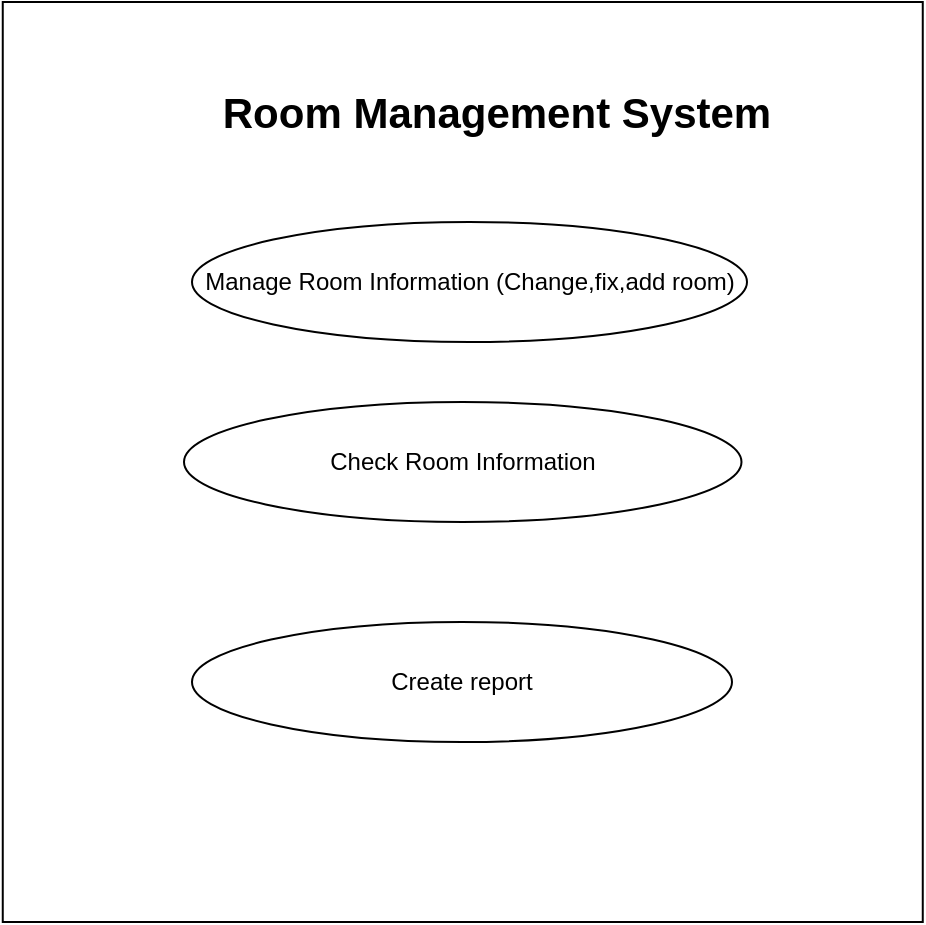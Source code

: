 <mxfile version="22.1.5" type="github">
  <diagram id="R2lEEEUBdFMjLlhIrx00" name="Page-1">
    <mxGraphModel dx="1050" dy="534" grid="1" gridSize="10" guides="1" tooltips="1" connect="1" arrows="1" fold="1" page="1" pageScale="1" pageWidth="850" pageHeight="1100" math="0" shadow="0" extFonts="Permanent Marker^https://fonts.googleapis.com/css?family=Permanent+Marker">
      <root>
        <mxCell id="0" />
        <mxCell id="1" parent="0" />
        <mxCell id="e2z9AnGuoBhqK3iURth1-1" value="" style="whiteSpace=wrap;html=1;aspect=fixed;" vertex="1" parent="1">
          <mxGeometry x="195.38" y="100" width="460" height="460" as="geometry" />
        </mxCell>
        <mxCell id="e2z9AnGuoBhqK3iURth1-2" value="Manage Room Information (Change,fix,add room)" style="ellipse;whiteSpace=wrap;html=1;" vertex="1" parent="1">
          <mxGeometry x="290" y="210" width="277.5" height="60" as="geometry" />
        </mxCell>
        <mxCell id="e2z9AnGuoBhqK3iURth1-5" value="Room Management System" style="text;html=1;strokeColor=none;fillColor=none;align=center;verticalAlign=middle;whiteSpace=wrap;rounded=0;fontSize=21;fontStyle=1" vertex="1" parent="1">
          <mxGeometry x="300" y="120" width="285" height="70" as="geometry" />
        </mxCell>
        <mxCell id="e2z9AnGuoBhqK3iURth1-6" value="Create report" style="ellipse;whiteSpace=wrap;html=1;" vertex="1" parent="1">
          <mxGeometry x="290" y="410" width="270" height="60" as="geometry" />
        </mxCell>
        <mxCell id="e2z9AnGuoBhqK3iURth1-7" value="Check Room Information" style="ellipse;whiteSpace=wrap;html=1;" vertex="1" parent="1">
          <mxGeometry x="286" y="300" width="278.75" height="60" as="geometry" />
        </mxCell>
      </root>
    </mxGraphModel>
  </diagram>
</mxfile>
